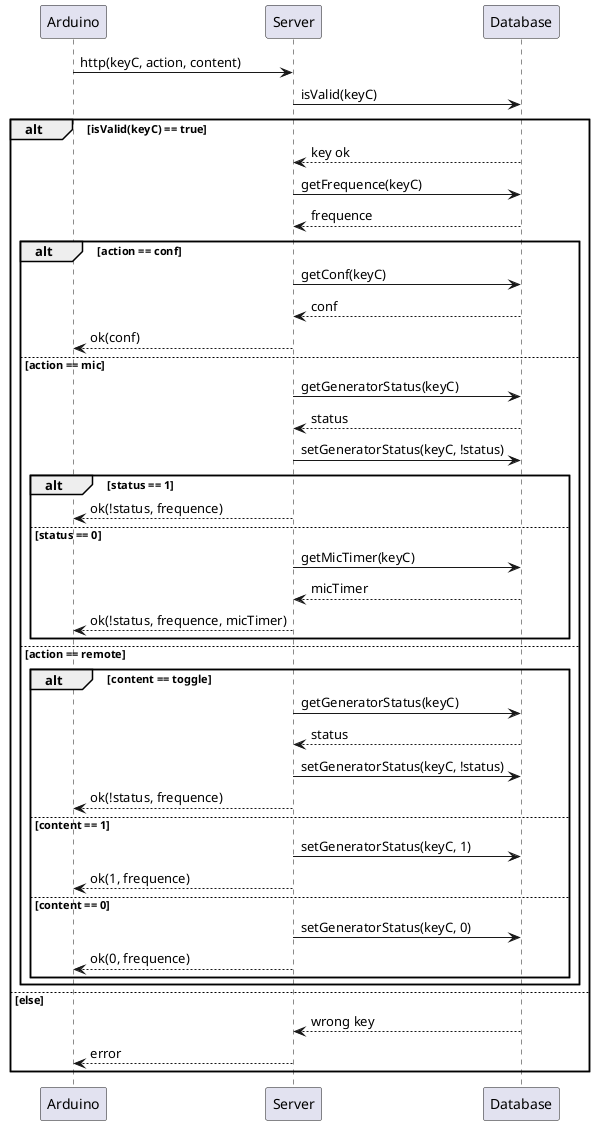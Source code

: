 @startuml acc communication between arduino and server

Arduino -> Server : http(keyC, action, content)
Server -> Database : isValid(keyC)

alt isValid(keyC) == true
    Database --> Server : key ok
    
    Server -> Database : getFrequence(keyC)
    Database --> Server : frequence

    alt action == conf
        Server -> Database : getConf(keyC)
        Database --> Server : conf
        Server --> Arduino : ok(conf)
    else action == mic
        Server -> Database : getGeneratorStatus(keyC)
        Database --> Server : status

        Server -> Database : setGeneratorStatus(keyC, !status)
        alt status == 1
            Server --> Arduino : ok(!status, frequence)
        else status == 0
            Server -> Database : getMicTimer(keyC)
            Database --> Server : micTimer
            Server --> Arduino : ok(!status, frequence, micTimer)
        end
    else action == remote
        alt content == toggle
            Server -> Database : getGeneratorStatus(keyC)
            Database --> Server : status
            Server -> Database : setGeneratorStatus(keyC, !status)
            Server --> Arduino : ok(!status, frequence)
        else content == 1
            Server -> Database : setGeneratorStatus(keyC, 1)
            Server --> Arduino : ok(1, frequence)
        else content == 0
            Server -> Database : setGeneratorStatus(keyC, 0)
            Server --> Arduino : ok(0, frequence)
        end
    end
else else
    Database --> Server : wrong key
    Server --> Arduino : error
end

@enduml
